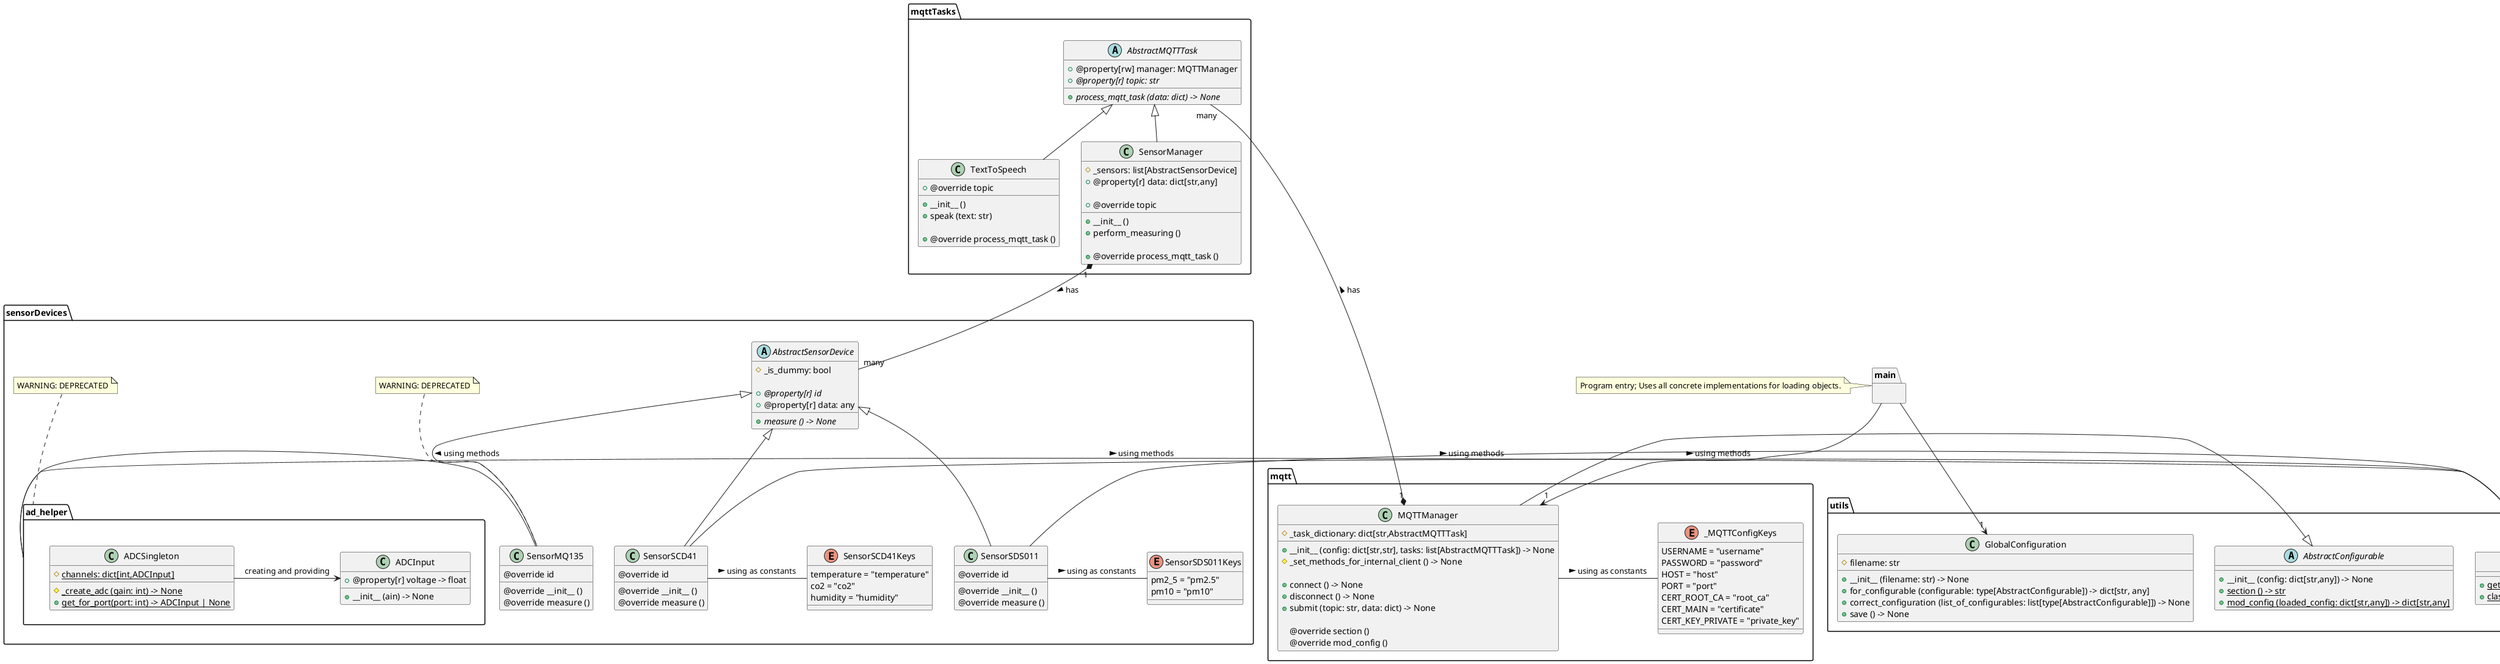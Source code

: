 @startuml
'https://plantuml.com/class-diagram


package utils {
    abstract class AbstractConfigurable {
        + __init__ (config: dict[str,any]) -> None
        + {static} section () -> str
        + {static} mod_config (loaded_config: dict[str,any]) -> dict[str,any]
    }

    class GlobalConfiguration {
        # filename: str

        + __init__ (filename: str) -> None
        + for_configurable (configurable: type[AbstractConfigurable]) -> dict[str, any]
        + correct_configuration (list_of_configurables: list[type[AbstractConfigurable]]) -> None
        + save () -> None
    }

    enum EnumPlatform {
        UNKNOWN = 0
        DESKTOP = 1
        RASPBERRY_PI = 2
    }

    class det_platform {
        + {static} get_system_info () -> dict[str,any]
        + {static} classify_host () -> EnumPlatform
    }
    det_platform - EnumPlatform: using values >
}

package sensorDevices {
    abstract class AbstractSensorDevice {
        # _is_dummy: bool

        + @property[r] {abstract} id
        + @property[r] data: any

        + {abstract} measure () -> None
    }

    class SensorSDS011 {
        @override id

        @override __init__ ()
        @override measure ()
    }
    AbstractSensorDevice <|-- SensorSDS011
    SensorSDS011 - utils.det_platform: using methods >

    enum SensorSDS011Keys {
        pm2_5 = "pm2.5"
        pm10 = "pm10"
    }
    SensorSDS011 - SensorSDS011Keys: using as constants >

    class SensorSCD41 {
        @override id

        @override __init__ ()
        @override measure ()
    }
    AbstractSensorDevice <|-- SensorSCD41
    SensorSCD41 - utils.det_platform: using methods >

    enum SensorSCD41Keys {
        temperature = "temperature"
        co2 = "co2"
        humidity = "humidity"
    }
    SensorSCD41 - SensorSCD41Keys: using as constants >

    package ad_helper {
        class ADCInput {
            + __init__ (ain) -> None

            + @property[r] voltage -> float
        }

        class ADCSingleton {
            # {static} channels: dict[int,ADCInput]

            # {static} _create_adc (gain: int) -> None
            + {static} get_for_port(port: int) -> ADCInput | None
        }
        ADCSingleton -> ADCInput: creating and providing
    }
    ad_helper - utils.det_platform: using methods >
    note top of ad_helper: WARNING: DEPRECATED

    class SensorMQ135 {
        @override id

        @override __init__ ()
        @override measure ()
    }
    AbstractSensorDevice <|-- SensorMQ135
    SensorMQ135 - ad_helper: using methods >
    note top of SensorMQ135: WARNING: DEPRECATED
}

package mqttTasks {
    abstract class AbstractMQTTTask {
        + @property[rw] manager: MQTTManager
        + @property[r] {abstract} topic: str

        + {abstract} process_mqtt_task (data: dict) -> None
    }

    class TextToSpeech {
        + @override topic

        + __init__ ()
        + speak (text: str)

        + @override process_mqtt_task ()
    }
    AbstractMQTTTask <|-- TextToSpeech

    class SensorManager {
        # _sensors: list[AbstractSensorDevice]
        + @property[r] data: dict[str,any]

        + @override topic

        + __init__ ()
        + perform_measuring ()

        + @override process_mqtt_task ()
    }
    AbstractMQTTTask <|-- SensorManager
}
mqttTasks.SensorManager "1" *-- "many" sensorDevices.AbstractSensorDevice : has >

package mqtt {
    class MQTTManager {
        # _task_dictionary: dict[str,AbstractMQTTTask]

        + __init__ (config: dict[str,str], tasks: list[AbstractMQTTTask]) -> None
        # _set_methods_for_internal_client () -> None

        + connect () -> None
        + disconnect () -> None
        + submit (topic: str, data: dict) -> None

        @override section ()
        @override mod_config ()
    }
    utils.AbstractConfigurable <|-- MQTTManager

    enum _MQTTConfigKeys {
        USERNAME = "username"
        PASSWORD = "password"
        HOST = "host"
        PORT = "port"
        CERT_ROOT_CA = "root_ca"
        CERT_MAIN = "certificate"
        CERT_KEY_PRIVATE = "private_key"
    }
    MQTTManager - _MQTTConfigKeys: using as constants >
}
mqtt.MQTTManager "1" *-- "many" mqttTasks.AbstractMQTTTask : has >

package main {

}
note left of main: Program entry; Uses all concrete implementations for loading objects.
main --> "1" utils.GlobalConfiguration
main --> "1" mqtt.MQTTManager

@enduml
